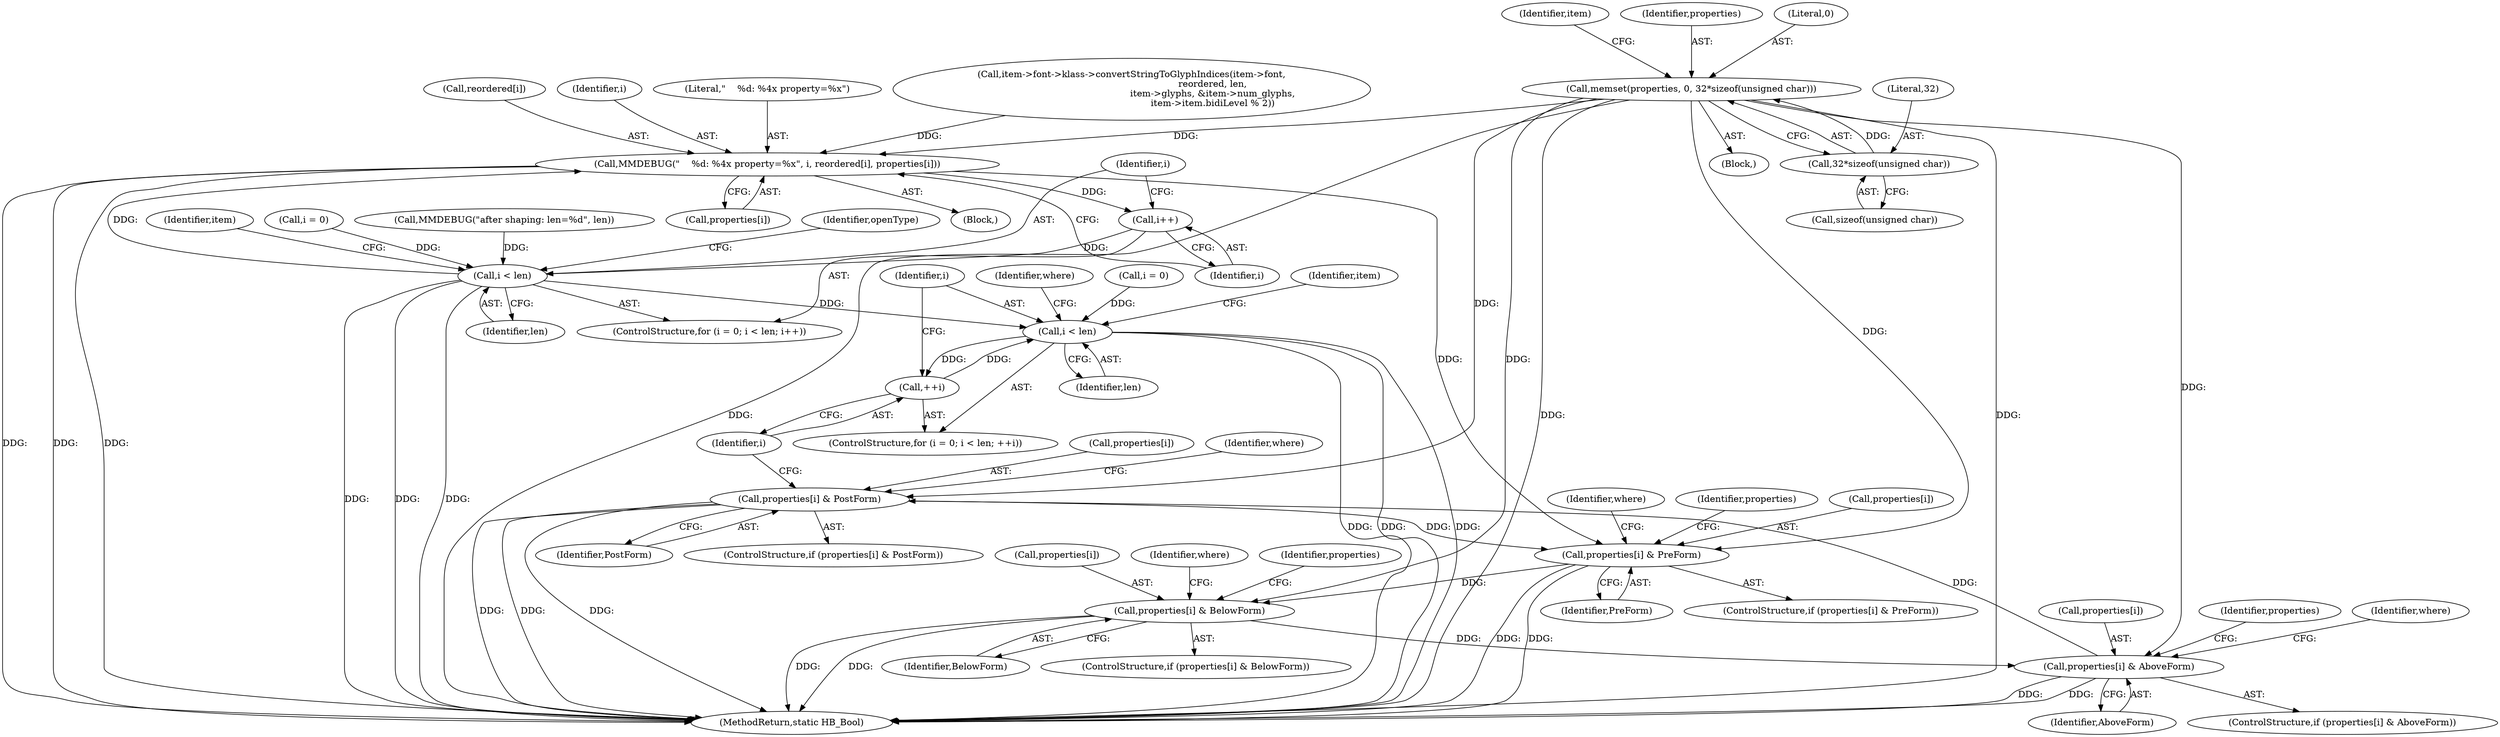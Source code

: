 digraph "0_Chrome_2953a669ec0a32a25c6250d34bf895ec0eb63d27@API" {
"1000169" [label="(Call,memset(properties, 0, 32*sizeof(unsigned char)))"];
"1000172" [label="(Call,32*sizeof(unsigned char))"];
"1000682" [label="(Call,MMDEBUG(\"    %d: %4x property=%x\", i, reordered[i], properties[i]))"];
"1000643" [label="(Call,i++)"];
"1000640" [label="(Call,i < len)"];
"1000699" [label="(Call,i < len)"];
"1000702" [label="(Call,++i)"];
"1000722" [label="(Call,properties[i] & PreForm)"];
"1000733" [label="(Call,properties[i] & BelowForm)"];
"1000744" [label="(Call,properties[i] & AboveForm)"];
"1000755" [label="(Call,properties[i] & PostForm)"];
"1000726" [label="(Identifier,PreForm)"];
"1000611" [label="(Call,item->font->klass->convertStringToGlyphIndices(item->font,\n                                                        reordered, len,\n                                                        item->glyphs, &item->num_glyphs,\n                                                        item->item.bidiLevel % 2))"];
"1000762" [label="(Identifier,where)"];
"1000642" [label="(Identifier,len)"];
"1000695" [label="(ControlStructure,for (i = 0; i < len; ++i))"];
"1000180" [label="(Identifier,item)"];
"1000170" [label="(Identifier,properties)"];
"1000636" [label="(ControlStructure,for (i = 0; i < len; i++))"];
"1000682" [label="(Call,MMDEBUG(\"    %d: %4x property=%x\", i, reordered[i], properties[i]))"];
"1000707" [label="(Identifier,where)"];
"1000174" [label="(Call,sizeof(unsigned char))"];
"1000688" [label="(Call,properties[i])"];
"1000650" [label="(Identifier,item)"];
"1000637" [label="(Call,i = 0)"];
"1000729" [label="(Identifier,where)"];
"1000696" [label="(Call,i = 0)"];
"1000740" [label="(Identifier,where)"];
"1000644" [label="(Identifier,i)"];
"1000640" [label="(Call,i < len)"];
"1000641" [label="(Identifier,i)"];
"1000744" [label="(Call,properties[i] & AboveForm)"];
"1000755" [label="(Call,properties[i] & PostForm)"];
"1000113" [label="(Block,)"];
"1000633" [label="(Call,MMDEBUG(\"after shaping: len=%d\", len))"];
"1000759" [label="(Identifier,PostForm)"];
"1000685" [label="(Call,reordered[i])"];
"1000169" [label="(Call,memset(properties, 0, 32*sizeof(unsigned char)))"];
"1000757" [label="(Identifier,properties)"];
"1000701" [label="(Identifier,len)"];
"1000702" [label="(Call,++i)"];
"1000732" [label="(ControlStructure,if (properties[i] & BelowForm))"];
"1000737" [label="(Identifier,BelowForm)"];
"1000700" [label="(Identifier,i)"];
"1000793" [label="(MethodReturn,static HB_Bool)"];
"1000643" [label="(Call,i++)"];
"1000754" [label="(ControlStructure,if (properties[i] & PostForm))"];
"1000684" [label="(Identifier,i)"];
"1000172" [label="(Call,32*sizeof(unsigned char))"];
"1000683" [label="(Literal,\"    %d: %4x property=%x\")"];
"1000746" [label="(Identifier,properties)"];
"1000751" [label="(Identifier,where)"];
"1000748" [label="(Identifier,AboveForm)"];
"1000171" [label="(Literal,0)"];
"1000173" [label="(Literal,32)"];
"1000734" [label="(Call,properties[i])"];
"1000722" [label="(Call,properties[i] & PreForm)"];
"1000735" [label="(Identifier,properties)"];
"1000723" [label="(Call,properties[i])"];
"1000692" [label="(Identifier,openType)"];
"1000699" [label="(Call,i < len)"];
"1000703" [label="(Identifier,i)"];
"1000756" [label="(Call,properties[i])"];
"1000645" [label="(Block,)"];
"1000721" [label="(ControlStructure,if (properties[i] & PreForm))"];
"1000745" [label="(Call,properties[i])"];
"1000766" [label="(Identifier,item)"];
"1000743" [label="(ControlStructure,if (properties[i] & AboveForm))"];
"1000733" [label="(Call,properties[i] & BelowForm)"];
"1000169" -> "1000113"  [label="AST: "];
"1000169" -> "1000172"  [label="CFG: "];
"1000170" -> "1000169"  [label="AST: "];
"1000171" -> "1000169"  [label="AST: "];
"1000172" -> "1000169"  [label="AST: "];
"1000180" -> "1000169"  [label="CFG: "];
"1000169" -> "1000793"  [label="DDG: "];
"1000169" -> "1000793"  [label="DDG: "];
"1000169" -> "1000793"  [label="DDG: "];
"1000172" -> "1000169"  [label="DDG: "];
"1000169" -> "1000682"  [label="DDG: "];
"1000169" -> "1000722"  [label="DDG: "];
"1000169" -> "1000733"  [label="DDG: "];
"1000169" -> "1000744"  [label="DDG: "];
"1000169" -> "1000755"  [label="DDG: "];
"1000172" -> "1000174"  [label="CFG: "];
"1000173" -> "1000172"  [label="AST: "];
"1000174" -> "1000172"  [label="AST: "];
"1000682" -> "1000645"  [label="AST: "];
"1000682" -> "1000688"  [label="CFG: "];
"1000683" -> "1000682"  [label="AST: "];
"1000684" -> "1000682"  [label="AST: "];
"1000685" -> "1000682"  [label="AST: "];
"1000688" -> "1000682"  [label="AST: "];
"1000644" -> "1000682"  [label="CFG: "];
"1000682" -> "1000793"  [label="DDG: "];
"1000682" -> "1000793"  [label="DDG: "];
"1000682" -> "1000793"  [label="DDG: "];
"1000682" -> "1000643"  [label="DDG: "];
"1000640" -> "1000682"  [label="DDG: "];
"1000611" -> "1000682"  [label="DDG: "];
"1000682" -> "1000722"  [label="DDG: "];
"1000643" -> "1000636"  [label="AST: "];
"1000643" -> "1000644"  [label="CFG: "];
"1000644" -> "1000643"  [label="AST: "];
"1000641" -> "1000643"  [label="CFG: "];
"1000643" -> "1000640"  [label="DDG: "];
"1000640" -> "1000636"  [label="AST: "];
"1000640" -> "1000642"  [label="CFG: "];
"1000641" -> "1000640"  [label="AST: "];
"1000642" -> "1000640"  [label="AST: "];
"1000650" -> "1000640"  [label="CFG: "];
"1000692" -> "1000640"  [label="CFG: "];
"1000640" -> "1000793"  [label="DDG: "];
"1000640" -> "1000793"  [label="DDG: "];
"1000640" -> "1000793"  [label="DDG: "];
"1000637" -> "1000640"  [label="DDG: "];
"1000633" -> "1000640"  [label="DDG: "];
"1000640" -> "1000699"  [label="DDG: "];
"1000699" -> "1000695"  [label="AST: "];
"1000699" -> "1000701"  [label="CFG: "];
"1000700" -> "1000699"  [label="AST: "];
"1000701" -> "1000699"  [label="AST: "];
"1000707" -> "1000699"  [label="CFG: "];
"1000766" -> "1000699"  [label="CFG: "];
"1000699" -> "1000793"  [label="DDG: "];
"1000699" -> "1000793"  [label="DDG: "];
"1000699" -> "1000793"  [label="DDG: "];
"1000696" -> "1000699"  [label="DDG: "];
"1000702" -> "1000699"  [label="DDG: "];
"1000699" -> "1000702"  [label="DDG: "];
"1000702" -> "1000695"  [label="AST: "];
"1000702" -> "1000703"  [label="CFG: "];
"1000703" -> "1000702"  [label="AST: "];
"1000700" -> "1000702"  [label="CFG: "];
"1000722" -> "1000721"  [label="AST: "];
"1000722" -> "1000726"  [label="CFG: "];
"1000723" -> "1000722"  [label="AST: "];
"1000726" -> "1000722"  [label="AST: "];
"1000729" -> "1000722"  [label="CFG: "];
"1000735" -> "1000722"  [label="CFG: "];
"1000722" -> "1000793"  [label="DDG: "];
"1000722" -> "1000793"  [label="DDG: "];
"1000755" -> "1000722"  [label="DDG: "];
"1000722" -> "1000733"  [label="DDG: "];
"1000733" -> "1000732"  [label="AST: "];
"1000733" -> "1000737"  [label="CFG: "];
"1000734" -> "1000733"  [label="AST: "];
"1000737" -> "1000733"  [label="AST: "];
"1000740" -> "1000733"  [label="CFG: "];
"1000746" -> "1000733"  [label="CFG: "];
"1000733" -> "1000793"  [label="DDG: "];
"1000733" -> "1000793"  [label="DDG: "];
"1000733" -> "1000744"  [label="DDG: "];
"1000744" -> "1000743"  [label="AST: "];
"1000744" -> "1000748"  [label="CFG: "];
"1000745" -> "1000744"  [label="AST: "];
"1000748" -> "1000744"  [label="AST: "];
"1000751" -> "1000744"  [label="CFG: "];
"1000757" -> "1000744"  [label="CFG: "];
"1000744" -> "1000793"  [label="DDG: "];
"1000744" -> "1000793"  [label="DDG: "];
"1000744" -> "1000755"  [label="DDG: "];
"1000755" -> "1000754"  [label="AST: "];
"1000755" -> "1000759"  [label="CFG: "];
"1000756" -> "1000755"  [label="AST: "];
"1000759" -> "1000755"  [label="AST: "];
"1000762" -> "1000755"  [label="CFG: "];
"1000703" -> "1000755"  [label="CFG: "];
"1000755" -> "1000793"  [label="DDG: "];
"1000755" -> "1000793"  [label="DDG: "];
"1000755" -> "1000793"  [label="DDG: "];
}
